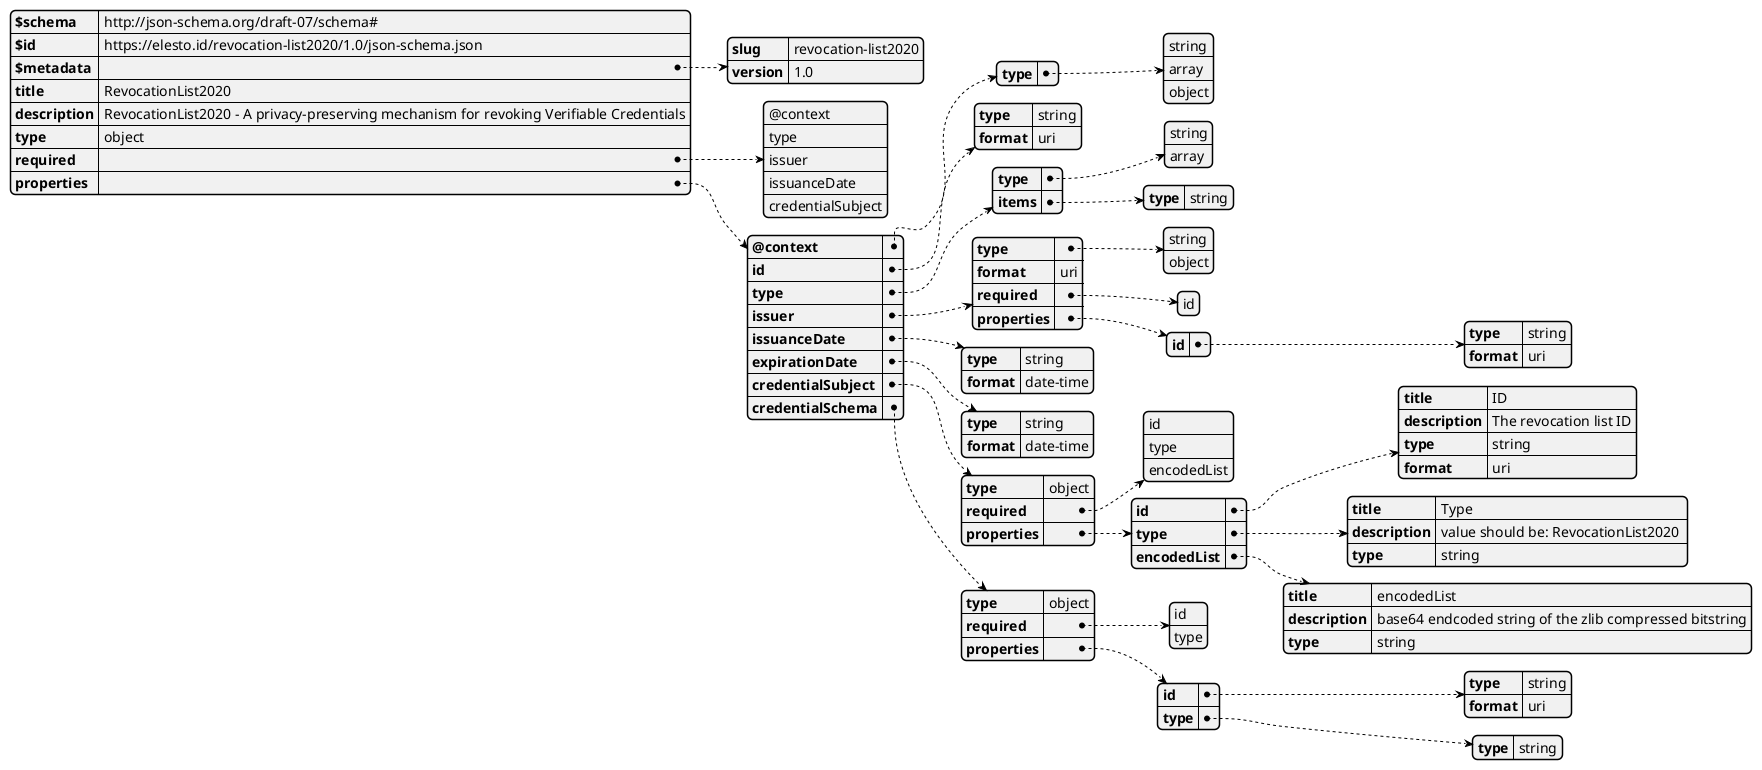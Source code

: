 @startjson
{
  "$schema": "http://json-schema.org/draft-07/schema#",
  "$id": "https://elesto.id/revocation-list2020/1.0/json-schema.json",
  "$metadata": {
    "slug": "revocation-list2020",
    "version": "1.0"
  },
  "title": "RevocationList2020",
  "description": "RevocationList2020 - A privacy-preserving mechanism for revoking Verifiable Credentials",
  "type": "object",
  "required": [
    "@context",
    "type",
    "issuer",
    "issuanceDate",
    "credentialSubject"
  ],
  "properties": {
    "@context": {
      "type": [
        "string",
        "array",
        "object"
      ]
    },
    "id": {
      "type": "string",
      "format": "uri"
    },
    "type": {
      "type": [
        "string",
        "array"
      ],
      "items": {
        "type": "string"
      }
    },
    "issuer": {
      "type": [
        "string",
        "object"
      ],
      "format": "uri",
      "required": [
        "id"
      ],
      "properties": {
        "id": {
          "type": "string",
          "format": "uri"
        }
      }
    },
    "issuanceDate": {
      "type": "string",
      "format": "date-time"
    },
    "expirationDate": {
      "type": "string",
      "format": "date-time"
    },
    "credentialSubject": {
      "type": "object",
      "required": [
        "id",
        "type",
        "encodedList"
      ],
      "properties": {
        "id": {
          "title": "ID",
          "description": "The revocation list ID",
          "type": "string",
          "format": "uri"
        },
        "type": {
          "title": "Type",
          "description": "value should be: RevocationList2020 ",
          "type": "string"
        },
        "encodedList": {
          "title": "encodedList",
          "description": "base64 endcoded string of the zlib compressed bitstring",
          "type": "string"
        }
      }
    },
    "credentialSchema": {
      "type": "object",
      "required": [
        "id",
        "type"
      ],
      "properties": {
        "id": {
          "type": "string",
          "format": "uri"
        },
        "type": {
          "type": "string"
        }
      }
    }
  }
}
@endjson